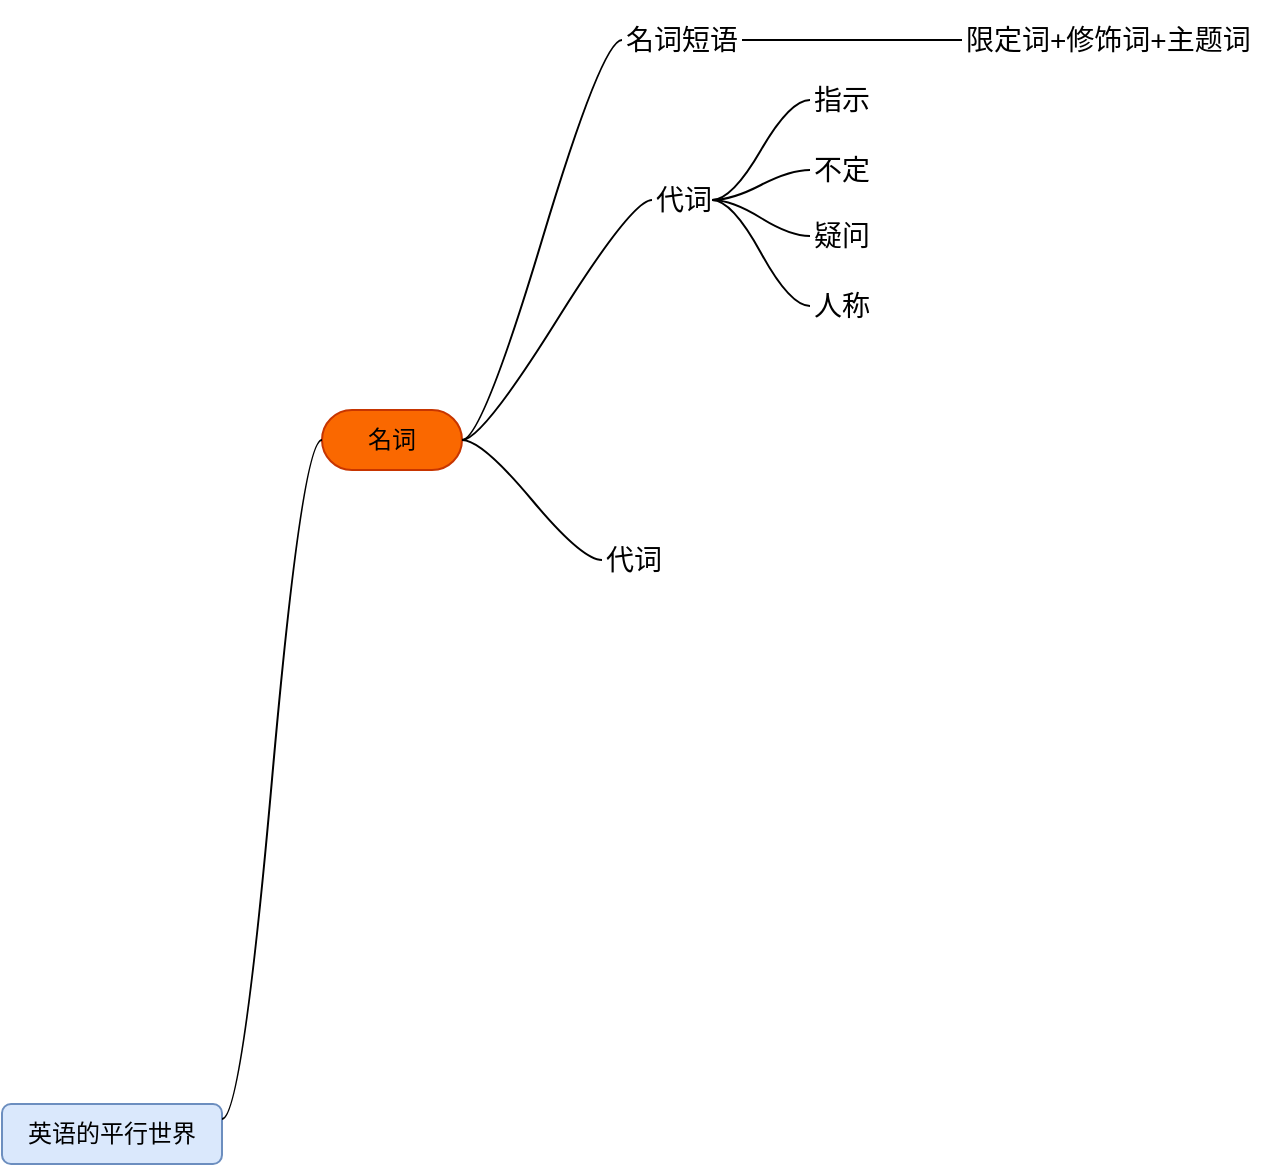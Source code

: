 <mxfile version="20.8.5" type="github">
  <diagram id="1wD_X5J8tofuM-vasSyo" name="第 1 页">
    <mxGraphModel dx="1434" dy="1933" grid="1" gridSize="10" guides="1" tooltips="1" connect="1" arrows="1" fold="1" page="1" pageScale="1" pageWidth="827" pageHeight="1169" math="0" shadow="0">
      <root>
        <mxCell id="0" />
        <mxCell id="1" parent="0" />
        <UserObject label="英语的平行世界" treeRoot="1" id="ZX8-5jwRaz3fq__6NCKc-1">
          <mxCell style="whiteSpace=wrap;html=1;align=center;treeFolding=1;treeMoving=1;newEdgeStyle={&quot;edgeStyle&quot;:&quot;elbowEdgeStyle&quot;,&quot;startArrow&quot;:&quot;none&quot;,&quot;endArrow&quot;:&quot;none&quot;};fillColor=#dae8fc;strokeColor=#6c8ebf;rounded=1;" parent="1" vertex="1">
            <mxGeometry x="20" y="372" width="110" height="30" as="geometry" />
          </mxCell>
        </UserObject>
        <mxCell id="ZX8-5jwRaz3fq__6NCKc-32" style="edgeStyle=entityRelationEdgeStyle;rounded=0;orthogonalLoop=1;jettySize=auto;html=1;startArrow=none;endArrow=none;segment=10;curved=1;sourcePerimeterSpacing=0;targetPerimeterSpacing=0;exitX=1;exitY=0.5;exitDx=0;exitDy=0;fontSize=14;entryX=0;entryY=0.5;entryDx=0;entryDy=0;" parent="1" source="ZX8-5jwRaz3fq__6NCKc-2" target="ZX8-5jwRaz3fq__6NCKc-34" edge="1">
          <mxGeometry relative="1" as="geometry">
            <mxPoint x="340" y="130" as="targetPoint" />
          </mxGeometry>
        </mxCell>
        <mxCell id="ZX8-5jwRaz3fq__6NCKc-2" value="名词" style="whiteSpace=wrap;html=1;rounded=1;arcSize=50;align=center;verticalAlign=middle;strokeWidth=1;autosize=1;spacing=4;treeFolding=1;treeMoving=1;newEdgeStyle={&quot;edgeStyle&quot;:&quot;entityRelationEdgeStyle&quot;,&quot;startArrow&quot;:&quot;none&quot;,&quot;endArrow&quot;:&quot;none&quot;,&quot;segment&quot;:10,&quot;curved&quot;:1,&quot;sourcePerimeterSpacing&quot;:0,&quot;targetPerimeterSpacing&quot;:0};fillColor=#fa6800;fontColor=#000000;strokeColor=#C73500;" parent="1" vertex="1">
          <mxGeometry x="180" y="25" width="70" height="30" as="geometry" />
        </mxCell>
        <mxCell id="ZX8-5jwRaz3fq__6NCKc-3" value="" style="edgeStyle=entityRelationEdgeStyle;startArrow=none;endArrow=none;segment=10;curved=1;sourcePerimeterSpacing=0;targetPerimeterSpacing=0;rounded=0;exitX=1;exitY=0.25;exitDx=0;exitDy=0;" parent="1" source="ZX8-5jwRaz3fq__6NCKc-1" target="ZX8-5jwRaz3fq__6NCKc-2" edge="1">
          <mxGeometry relative="1" as="geometry">
            <mxPoint x="140" y="384" as="sourcePoint" />
          </mxGeometry>
        </mxCell>
        <mxCell id="ZX8-5jwRaz3fq__6NCKc-5" value="" style="edgeStyle=entityRelationEdgeStyle;startArrow=none;endArrow=none;segment=10;curved=1;sourcePerimeterSpacing=0;targetPerimeterSpacing=0;rounded=0;entryX=0;entryY=0.5;entryDx=0;entryDy=0;exitX=1;exitY=0.5;exitDx=0;exitDy=0;" parent="1" source="ZX8-5jwRaz3fq__6NCKc-2" target="ZX8-5jwRaz3fq__6NCKc-6" edge="1">
          <mxGeometry relative="1" as="geometry">
            <mxPoint x="270" y="45" as="sourcePoint" />
            <mxPoint x="350" y="10" as="targetPoint" />
          </mxGeometry>
        </mxCell>
        <mxCell id="ZX8-5jwRaz3fq__6NCKc-6" value="名词短语" style="text;strokeColor=none;fillColor=none;html=1;fontSize=14;fontStyle=0;verticalAlign=middle;align=left;rounded=1;" parent="1" vertex="1">
          <mxGeometry x="330" y="-180" width="60" height="40" as="geometry" />
        </mxCell>
        <mxCell id="ZX8-5jwRaz3fq__6NCKc-8" value="" style="edgeStyle=entityRelationEdgeStyle;startArrow=none;endArrow=none;segment=10;curved=1;sourcePerimeterSpacing=0;targetPerimeterSpacing=0;rounded=0;exitX=1;exitY=0.5;exitDx=0;exitDy=0;entryX=0;entryY=0.5;entryDx=0;entryDy=0;" parent="1" source="ZX8-5jwRaz3fq__6NCKc-6" target="ZX8-5jwRaz3fq__6NCKc-9" edge="1">
          <mxGeometry relative="1" as="geometry">
            <mxPoint x="400" y="20.01" as="sourcePoint" />
            <mxPoint x="450" y="30" as="targetPoint" />
          </mxGeometry>
        </mxCell>
        <mxCell id="ZX8-5jwRaz3fq__6NCKc-9" value="限定词+修饰词+主题词" style="text;html=1;strokeColor=none;fillColor=none;align=left;verticalAlign=middle;whiteSpace=wrap;rounded=0;fontSize=14;" parent="1" vertex="1">
          <mxGeometry x="500" y="-175" width="160" height="30" as="geometry" />
        </mxCell>
        <mxCell id="ZX8-5jwRaz3fq__6NCKc-11" style="edgeStyle=entityRelationEdgeStyle;rounded=0;orthogonalLoop=1;jettySize=auto;html=1;startArrow=none;endArrow=none;segment=10;curved=1;sourcePerimeterSpacing=0;targetPerimeterSpacing=0;fontSize=14;exitX=0;exitY=0.5;exitDx=0;exitDy=0;entryX=1;entryY=0.5;entryDx=0;entryDy=0;" parent="1" source="ZX8-5jwRaz3fq__6NCKc-14" target="ZX8-5jwRaz3fq__6NCKc-2" edge="1">
          <mxGeometry relative="1" as="geometry">
            <mxPoint x="320" y="95" as="sourcePoint" />
            <mxPoint x="240" y="110" as="targetPoint" />
          </mxGeometry>
        </mxCell>
        <mxCell id="ZX8-5jwRaz3fq__6NCKc-14" value="代词" style="text;strokeColor=none;fillColor=none;html=1;fontSize=14;fontStyle=0;verticalAlign=middle;align=left;rounded=1;" parent="1" vertex="1">
          <mxGeometry x="345" y="-100" width="30" height="40" as="geometry" />
        </mxCell>
        <mxCell id="ZX8-5jwRaz3fq__6NCKc-34" value="代词" style="text;strokeColor=none;fillColor=none;html=1;fontSize=14;fontStyle=0;verticalAlign=middle;align=left;rounded=1;" parent="1" vertex="1">
          <mxGeometry x="320" y="80" width="30" height="40" as="geometry" />
        </mxCell>
        <mxCell id="Zq-l_0qtPE0xVvaEAlSj-1" style="edgeStyle=entityRelationEdgeStyle;rounded=0;orthogonalLoop=1;jettySize=auto;html=1;startArrow=none;endArrow=none;segment=10;curved=1;sourcePerimeterSpacing=0;targetPerimeterSpacing=0;fontSize=14;exitX=0;exitY=0.5;exitDx=0;exitDy=0;" edge="1" parent="1" source="Zq-l_0qtPE0xVvaEAlSj-2" target="ZX8-5jwRaz3fq__6NCKc-14">
          <mxGeometry relative="1" as="geometry">
            <mxPoint x="370" y="-60" as="sourcePoint" />
            <mxPoint x="260" y="50" as="targetPoint" />
          </mxGeometry>
        </mxCell>
        <mxCell id="Zq-l_0qtPE0xVvaEAlSj-2" value="指示" style="text;html=1;strokeColor=none;fillColor=none;align=left;verticalAlign=middle;whiteSpace=wrap;rounded=0;fontSize=14;" vertex="1" parent="1">
          <mxGeometry x="424" y="-145" width="30" height="30" as="geometry" />
        </mxCell>
        <mxCell id="Zq-l_0qtPE0xVvaEAlSj-4" style="edgeStyle=entityRelationEdgeStyle;rounded=0;orthogonalLoop=1;jettySize=auto;html=1;startArrow=none;endArrow=none;segment=10;curved=1;sourcePerimeterSpacing=0;targetPerimeterSpacing=0;fontSize=14;exitX=0;exitY=0.5;exitDx=0;exitDy=0;entryX=1;entryY=0.5;entryDx=0;entryDy=0;" edge="1" parent="1" source="Zq-l_0qtPE0xVvaEAlSj-5" target="ZX8-5jwRaz3fq__6NCKc-14">
          <mxGeometry relative="1" as="geometry">
            <mxPoint x="380" y="-35" as="sourcePoint" />
            <mxPoint x="385" y="-65" as="targetPoint" />
          </mxGeometry>
        </mxCell>
        <mxCell id="Zq-l_0qtPE0xVvaEAlSj-5" value="不定" style="text;html=1;strokeColor=none;fillColor=none;align=left;verticalAlign=middle;whiteSpace=wrap;rounded=0;fontSize=14;" vertex="1" parent="1">
          <mxGeometry x="424" y="-110" width="30" height="30" as="geometry" />
        </mxCell>
        <mxCell id="Zq-l_0qtPE0xVvaEAlSj-6" style="edgeStyle=entityRelationEdgeStyle;rounded=0;orthogonalLoop=1;jettySize=auto;html=1;startArrow=none;endArrow=none;segment=10;curved=1;sourcePerimeterSpacing=0;targetPerimeterSpacing=0;fontSize=14;exitX=0;exitY=0.5;exitDx=0;exitDy=0;entryX=1;entryY=0.5;entryDx=0;entryDy=0;" edge="1" parent="1" source="Zq-l_0qtPE0xVvaEAlSj-7" target="ZX8-5jwRaz3fq__6NCKc-14">
          <mxGeometry relative="1" as="geometry">
            <mxPoint x="380" y="8" as="sourcePoint" />
            <mxPoint x="385" y="-22" as="targetPoint" />
          </mxGeometry>
        </mxCell>
        <mxCell id="Zq-l_0qtPE0xVvaEAlSj-7" value="疑问&lt;br&gt;" style="text;html=1;strokeColor=none;fillColor=none;align=left;verticalAlign=middle;whiteSpace=wrap;rounded=0;fontSize=14;" vertex="1" parent="1">
          <mxGeometry x="424" y="-77" width="30" height="30" as="geometry" />
        </mxCell>
        <mxCell id="Zq-l_0qtPE0xVvaEAlSj-8" style="edgeStyle=entityRelationEdgeStyle;rounded=0;orthogonalLoop=1;jettySize=auto;html=1;startArrow=none;endArrow=none;segment=10;curved=1;sourcePerimeterSpacing=0;targetPerimeterSpacing=0;fontSize=14;exitX=0;exitY=0.5;exitDx=0;exitDy=0;entryX=1;entryY=0.5;entryDx=0;entryDy=0;" edge="1" parent="1" source="Zq-l_0qtPE0xVvaEAlSj-9" target="ZX8-5jwRaz3fq__6NCKc-14">
          <mxGeometry relative="1" as="geometry">
            <mxPoint x="390" y="33" as="sourcePoint" />
            <mxPoint x="385" y="-22" as="targetPoint" />
          </mxGeometry>
        </mxCell>
        <mxCell id="Zq-l_0qtPE0xVvaEAlSj-9" value="人称" style="text;html=1;strokeColor=none;fillColor=none;align=left;verticalAlign=middle;whiteSpace=wrap;rounded=0;fontSize=14;" vertex="1" parent="1">
          <mxGeometry x="424" y="-42" width="30" height="30" as="geometry" />
        </mxCell>
      </root>
    </mxGraphModel>
  </diagram>
</mxfile>
